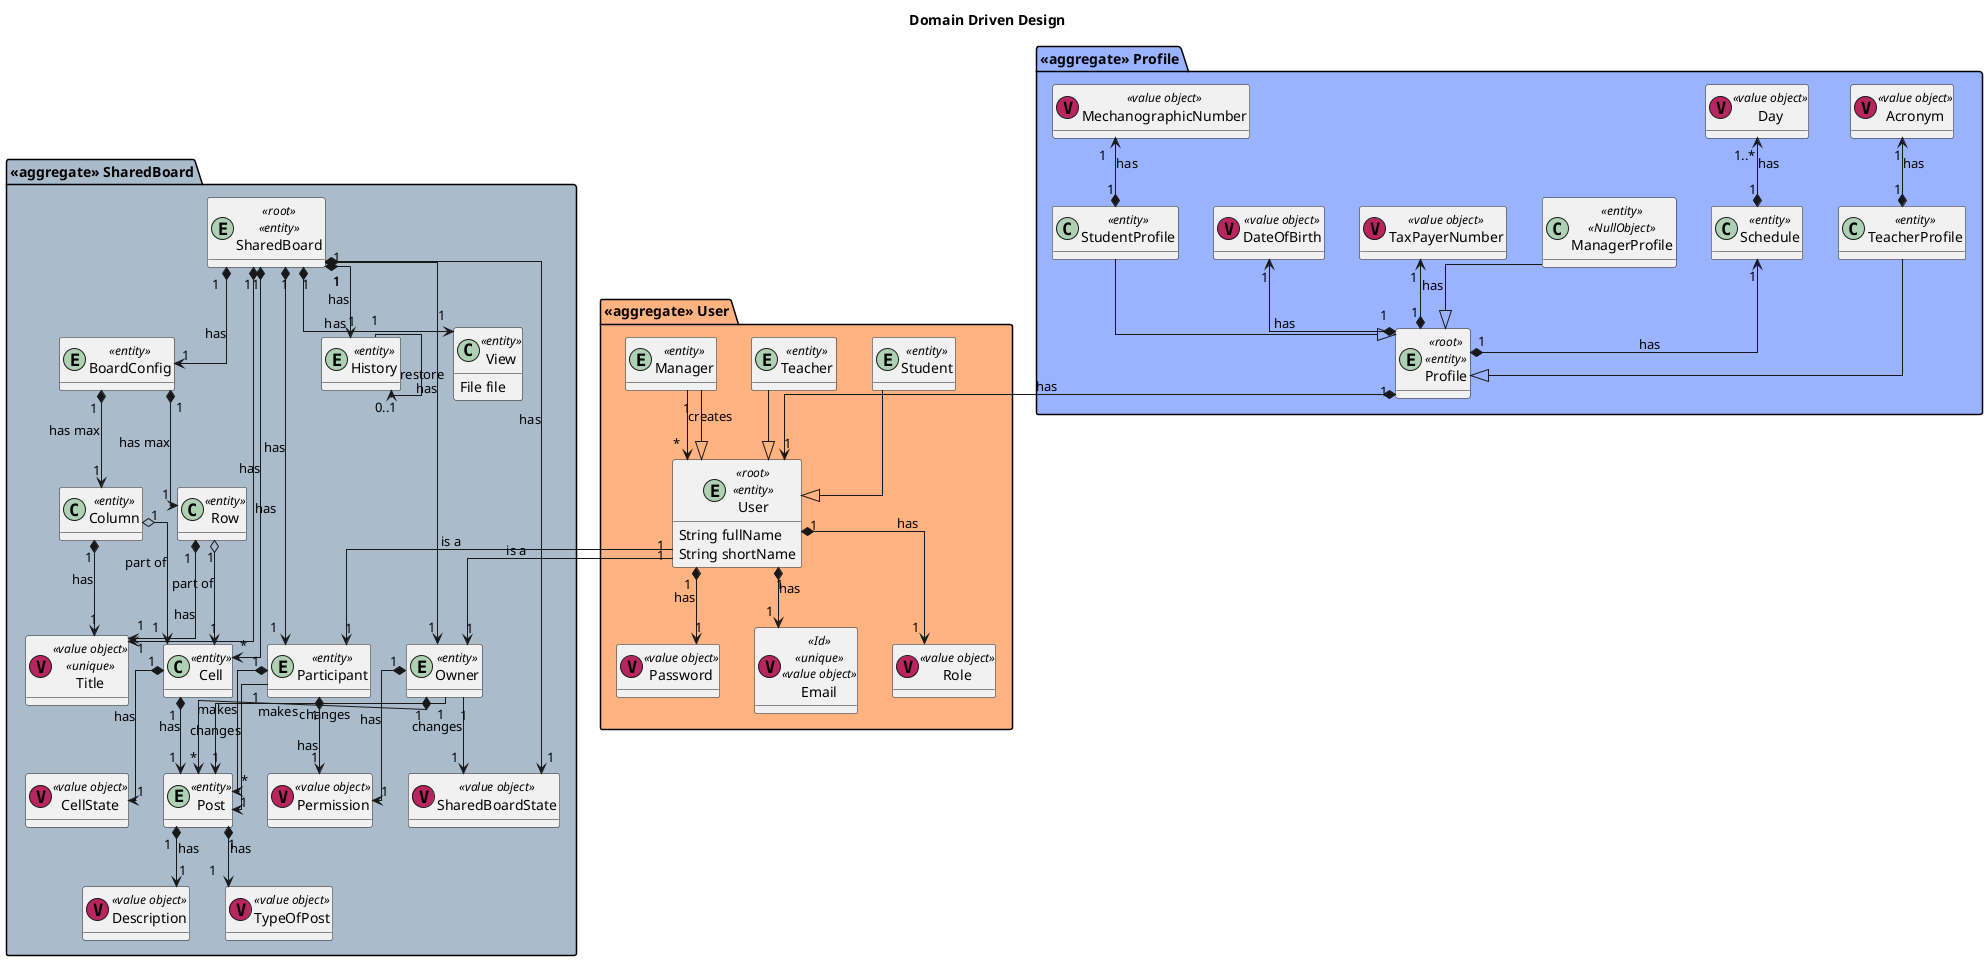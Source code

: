 @startuml

hide methods

skinparam packageStyle rectangle
skinparam linetype ortho

top to bottom direction

title Domain Driven Design

package "<<aggregate>> User" <<Folder>> #ffb380 {

   entity User <<root>> <<entity>>{
        String fullName
        String shortName
    }

    class Role <<(V,#B8255F) value object>> {}
    class Password <<(V,#B8255F) value object>> {}
    class Email <<Id>> <<unique>> <<(V,#B8255F) value object>>  {}
    entity Student <<entity>>{}
    entity Teacher <<entity>>{}
    entity Manager <<entity>>{}

    User "1" *--> "1" Email : has
    User "1" *--> "1" Password : has
    User "1" *--> "1" Role : has
    Manager "1" --> "*" User : creates
    Manager --|> User
    Student --|> User
    Teacher --|> User
}

package "<<aggregate>> Profile" <<Folder>> #99b3ff {
   entity Profile <<root>> <<entity>>{}

    class TeacherProfile <<entity>> {}
    class StudentProfile <<entity>> {}
    class ManagerProfile <<entity>> <<NullObject>> {}
    class TaxPayerNumber <<(V,#B8255F) value object>> {}
    class DateOfBirth <<(V,#B8255F) value object>> {}
    class MechanographicNumber <<(V,#B8255F) value object>> {}
    class Acronym <<(V,#B8255F) value object>> {}
    class Schedule <<entity>> {}
    class "Day" as ProfileDay <<(V,#B8255F) value object>> {}

    TeacherProfile --|> Profile
    StudentProfile --|> Profile
    ManagerProfile --|> Profile
    TaxPayerNumber "1" <--* "1" Profile : has
    DateOfBirth "1" <--* "1" Profile : has
    MechanographicNumber "1" <--* "1" StudentProfile : has
    Acronym "1" <--* "1" TeacherProfile : has
    Schedule "1" <--* "1" Profile : has
    ProfileDay "1..*" <--* "1" Schedule : has
}
Profile "1" *--> "1" User : has


package "<<aggregate>> SharedBoard" <<Folder>> #aabbcc {
   entity SharedBoard <<root>> <<entity>>{}
   entity BoardConfig <<entity>>{}

    entity Owner <<entity>>{}
    entity Participant <<entity>>{}
    class "Title" as SharedBoardTitle <<(V,#B8255F) value object>> <<unique>> {}
    class Row <<entity>> {}
    class Column <<entity>> {}
    class Cell <<entity>> {}
    entity Post <<entity>>{}
    class PostDescription as "Description" <<(V,#B8255F) value object>> {}
    class Permission <<(V,#B8255F) value object>> {}
    class TypeOfPost <<(V,#B8255F) value object>> {}
    entity History <<entity>>{}
    class View <<entity>> {}
    class CellState <<(V,#B8255F) value object>> {}
    class SharedBoardState <<(V,#B8255F) value object>> {}
    class View {
           File file
    }

    User "1" --> "1" Owner : is a
    User "1" --> "1" Participant : is a
    Owner "1" --> "1" SharedBoardState : changes
    SharedBoard "1" *--> "1" Owner : has
    SharedBoard "1" *--> "1" Participant : has
    SharedBoard "1" *--> "1" BoardConfig : has
    BoardConfig "1" *--> "1" Row : has max
    BoardConfig "1" *--> "1" Column : has max
    SharedBoard "1" *--> "*" Cell : has
    Row "1" o--> "1" Cell : part of
    Column "1" o--> "1" Cell : part of
    Row "1" *--> "1" SharedBoardTitle : has
    Column "1" *--> "1" SharedBoardTitle : has
    SharedBoard "1" *--> "1" SharedBoardState : has
    SharedBoard "1" *--> "1" SharedBoardTitle : has
    Participant "1" *--> "*" Post : makes
    Owner "1" *--> "*" Post : makes
    Post "1" *--> "1" PostDescription : has
    Post "1" *--> "1" TypeOfPost : has
    Cell "1" *--> "1" Post : has
    Cell "1" *--> "1" CellState : has
    Participant "1" *--> "1" Permission : has
    Owner "1" *--> "1" Permission : has
    SharedBoard "1" *--> "1" History : has
    History "1" --> "0..1" History : restore
    SharedBoard "1" *--> "1" View : has
    Owner "1" --> "1" Post : changes
    Participant "1" --> "1" Post : changes

}


@enduml